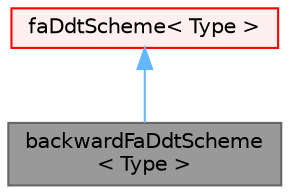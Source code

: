 digraph "backwardFaDdtScheme&lt; Type &gt;"
{
 // LATEX_PDF_SIZE
  bgcolor="transparent";
  edge [fontname=Helvetica,fontsize=10,labelfontname=Helvetica,labelfontsize=10];
  node [fontname=Helvetica,fontsize=10,shape=box,height=0.2,width=0.4];
  Node1 [id="Node000001",label="backwardFaDdtScheme\l\< Type \>",height=0.2,width=0.4,color="gray40", fillcolor="grey60", style="filled", fontcolor="black",tooltip="Second-order backward-differencing implicit ddt using the current and two previous time-step values."];
  Node2 -> Node1 [id="edge1_Node000001_Node000002",dir="back",color="steelblue1",style="solid",tooltip=" "];
  Node2 [id="Node000002",label="faDdtScheme\< Type \>",height=0.2,width=0.4,color="red", fillcolor="#FFF0F0", style="filled",URL="$classFoam_1_1fa_1_1faDdtScheme.html",tooltip=" "];
}
